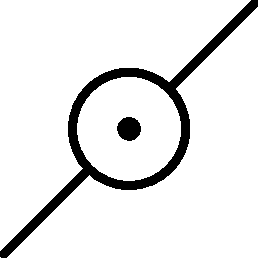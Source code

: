 unitsize(1cm);
defaultpen(currentpen+4);
real ray_length = 1.5*sqrt(2);
real pulse_radius = 1;
real widget_length = 1/3;

// Pulsar
path pulsi = circle((0, 0), pulse_radius);
draw(pulsi);

// North east ray
pair ne_ray_start = pulse_radius*dir(45);
path ne_ray = ne_ray_start -- ne_ray_start+ray_length*dir(45);
draw(ne_ray);

// South west ray
pair sw_ray_start =  pulse_radius*dir(-135);
path sw_ray = sw_ray_start -- sw_ray_start+ray_length*dir(-135);
draw(sw_ray);

// central dot
fill(circle((0,0), 0.2));